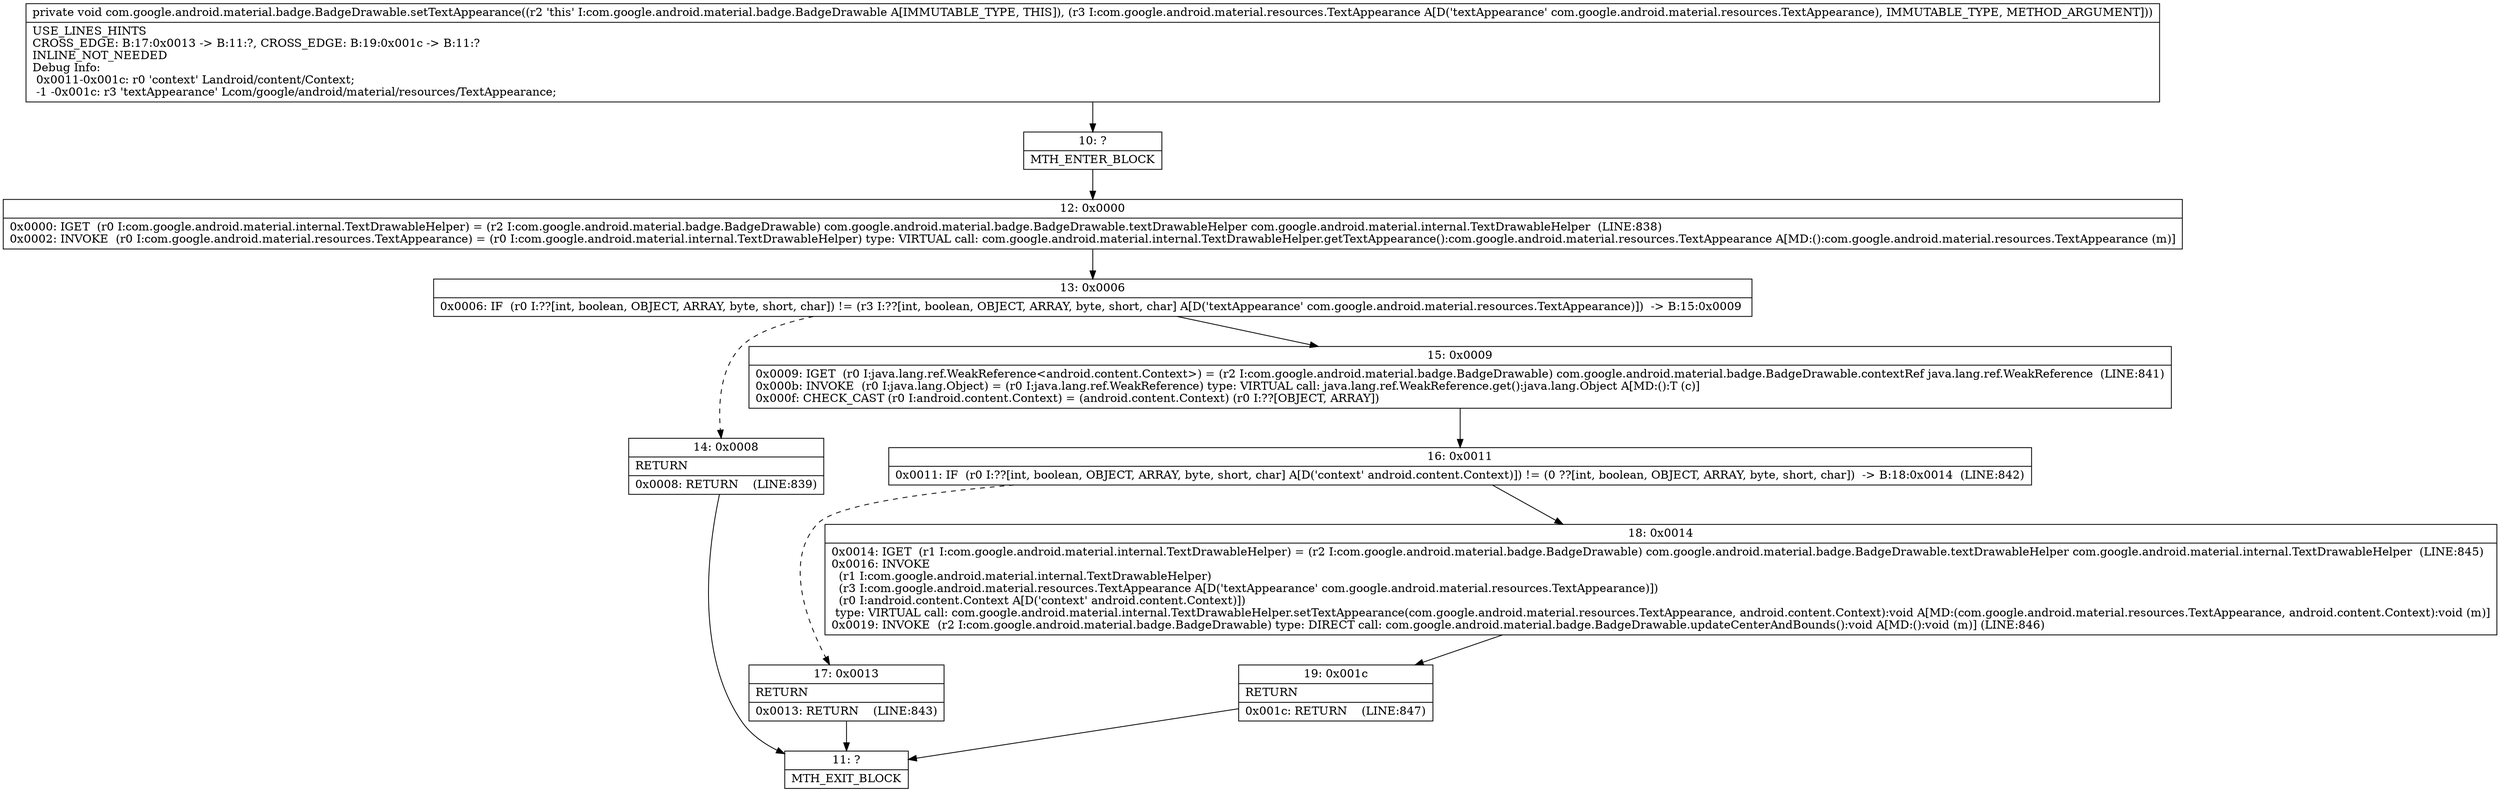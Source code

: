 digraph "CFG forcom.google.android.material.badge.BadgeDrawable.setTextAppearance(Lcom\/google\/android\/material\/resources\/TextAppearance;)V" {
Node_10 [shape=record,label="{10\:\ ?|MTH_ENTER_BLOCK\l}"];
Node_12 [shape=record,label="{12\:\ 0x0000|0x0000: IGET  (r0 I:com.google.android.material.internal.TextDrawableHelper) = (r2 I:com.google.android.material.badge.BadgeDrawable) com.google.android.material.badge.BadgeDrawable.textDrawableHelper com.google.android.material.internal.TextDrawableHelper  (LINE:838)\l0x0002: INVOKE  (r0 I:com.google.android.material.resources.TextAppearance) = (r0 I:com.google.android.material.internal.TextDrawableHelper) type: VIRTUAL call: com.google.android.material.internal.TextDrawableHelper.getTextAppearance():com.google.android.material.resources.TextAppearance A[MD:():com.google.android.material.resources.TextAppearance (m)]\l}"];
Node_13 [shape=record,label="{13\:\ 0x0006|0x0006: IF  (r0 I:??[int, boolean, OBJECT, ARRAY, byte, short, char]) != (r3 I:??[int, boolean, OBJECT, ARRAY, byte, short, char] A[D('textAppearance' com.google.android.material.resources.TextAppearance)])  \-\> B:15:0x0009 \l}"];
Node_14 [shape=record,label="{14\:\ 0x0008|RETURN\l|0x0008: RETURN    (LINE:839)\l}"];
Node_11 [shape=record,label="{11\:\ ?|MTH_EXIT_BLOCK\l}"];
Node_15 [shape=record,label="{15\:\ 0x0009|0x0009: IGET  (r0 I:java.lang.ref.WeakReference\<android.content.Context\>) = (r2 I:com.google.android.material.badge.BadgeDrawable) com.google.android.material.badge.BadgeDrawable.contextRef java.lang.ref.WeakReference  (LINE:841)\l0x000b: INVOKE  (r0 I:java.lang.Object) = (r0 I:java.lang.ref.WeakReference) type: VIRTUAL call: java.lang.ref.WeakReference.get():java.lang.Object A[MD:():T (c)]\l0x000f: CHECK_CAST (r0 I:android.content.Context) = (android.content.Context) (r0 I:??[OBJECT, ARRAY]) \l}"];
Node_16 [shape=record,label="{16\:\ 0x0011|0x0011: IF  (r0 I:??[int, boolean, OBJECT, ARRAY, byte, short, char] A[D('context' android.content.Context)]) != (0 ??[int, boolean, OBJECT, ARRAY, byte, short, char])  \-\> B:18:0x0014  (LINE:842)\l}"];
Node_17 [shape=record,label="{17\:\ 0x0013|RETURN\l|0x0013: RETURN    (LINE:843)\l}"];
Node_18 [shape=record,label="{18\:\ 0x0014|0x0014: IGET  (r1 I:com.google.android.material.internal.TextDrawableHelper) = (r2 I:com.google.android.material.badge.BadgeDrawable) com.google.android.material.badge.BadgeDrawable.textDrawableHelper com.google.android.material.internal.TextDrawableHelper  (LINE:845)\l0x0016: INVOKE  \l  (r1 I:com.google.android.material.internal.TextDrawableHelper)\l  (r3 I:com.google.android.material.resources.TextAppearance A[D('textAppearance' com.google.android.material.resources.TextAppearance)])\l  (r0 I:android.content.Context A[D('context' android.content.Context)])\l type: VIRTUAL call: com.google.android.material.internal.TextDrawableHelper.setTextAppearance(com.google.android.material.resources.TextAppearance, android.content.Context):void A[MD:(com.google.android.material.resources.TextAppearance, android.content.Context):void (m)]\l0x0019: INVOKE  (r2 I:com.google.android.material.badge.BadgeDrawable) type: DIRECT call: com.google.android.material.badge.BadgeDrawable.updateCenterAndBounds():void A[MD:():void (m)] (LINE:846)\l}"];
Node_19 [shape=record,label="{19\:\ 0x001c|RETURN\l|0x001c: RETURN    (LINE:847)\l}"];
MethodNode[shape=record,label="{private void com.google.android.material.badge.BadgeDrawable.setTextAppearance((r2 'this' I:com.google.android.material.badge.BadgeDrawable A[IMMUTABLE_TYPE, THIS]), (r3 I:com.google.android.material.resources.TextAppearance A[D('textAppearance' com.google.android.material.resources.TextAppearance), IMMUTABLE_TYPE, METHOD_ARGUMENT]))  | USE_LINES_HINTS\lCROSS_EDGE: B:17:0x0013 \-\> B:11:?, CROSS_EDGE: B:19:0x001c \-\> B:11:?\lINLINE_NOT_NEEDED\lDebug Info:\l  0x0011\-0x001c: r0 'context' Landroid\/content\/Context;\l  \-1 \-0x001c: r3 'textAppearance' Lcom\/google\/android\/material\/resources\/TextAppearance;\l}"];
MethodNode -> Node_10;Node_10 -> Node_12;
Node_12 -> Node_13;
Node_13 -> Node_14[style=dashed];
Node_13 -> Node_15;
Node_14 -> Node_11;
Node_15 -> Node_16;
Node_16 -> Node_17[style=dashed];
Node_16 -> Node_18;
Node_17 -> Node_11;
Node_18 -> Node_19;
Node_19 -> Node_11;
}

